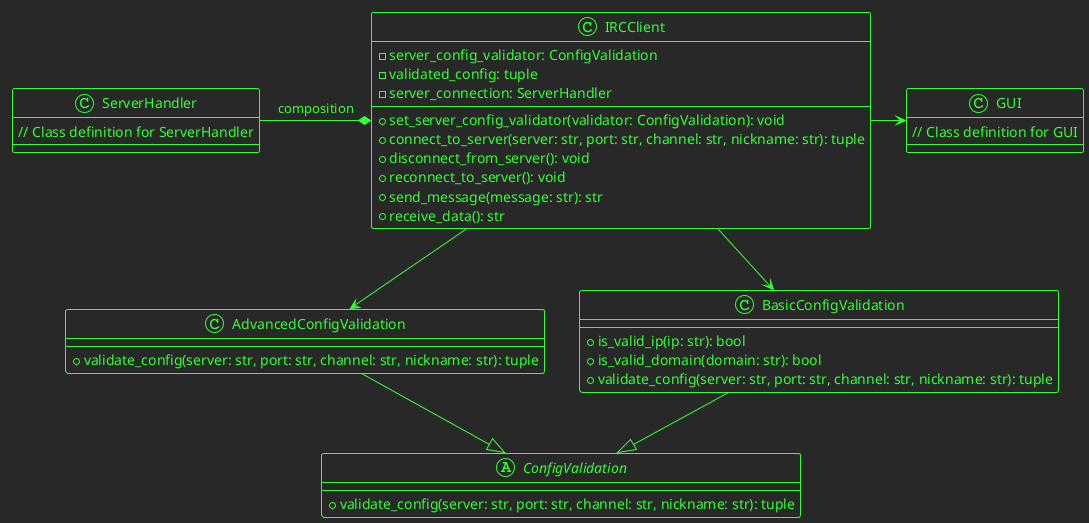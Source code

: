 @startuml
!theme crt-green
abstract class ConfigValidation {
  + validate_config(server: str, port: str, channel: str, nickname: str): tuple
}

class BasicConfigValidation {
  + is_valid_ip(ip: str): bool
  + is_valid_domain(domain: str): bool
  + validate_config(server: str, port: str, channel: str, nickname: str): tuple
}

class AdvancedConfigValidation {
  + validate_config(server: str, port: str, channel: str, nickname: str): tuple
}

class IRCClient {
  - server_config_validator: ConfigValidation
  - validated_config: tuple
  - server_connection: ServerHandler

  + set_server_config_validator(validator: ConfigValidation): void
  + connect_to_server(server: str, port: str, channel: str, nickname: str): tuple
  + disconnect_from_server(): void
  + reconnect_to_server(): void
  + send_message(message: str): str
  + receive_data(): str
}

class ServerHandler {
  // Class definition for ServerHandler
}

class GUI {
  // Class definition for GUI
}

IRCClient -r-> GUI
IRCClient --> BasicConfigValidation
IRCClient --> AdvancedConfigValidation

IRCClient *-l- ServerHandler : composition

ConfigValidation <|-u- BasicConfigValidation
ConfigValidation <|-u- AdvancedConfigValidation

@enduml
